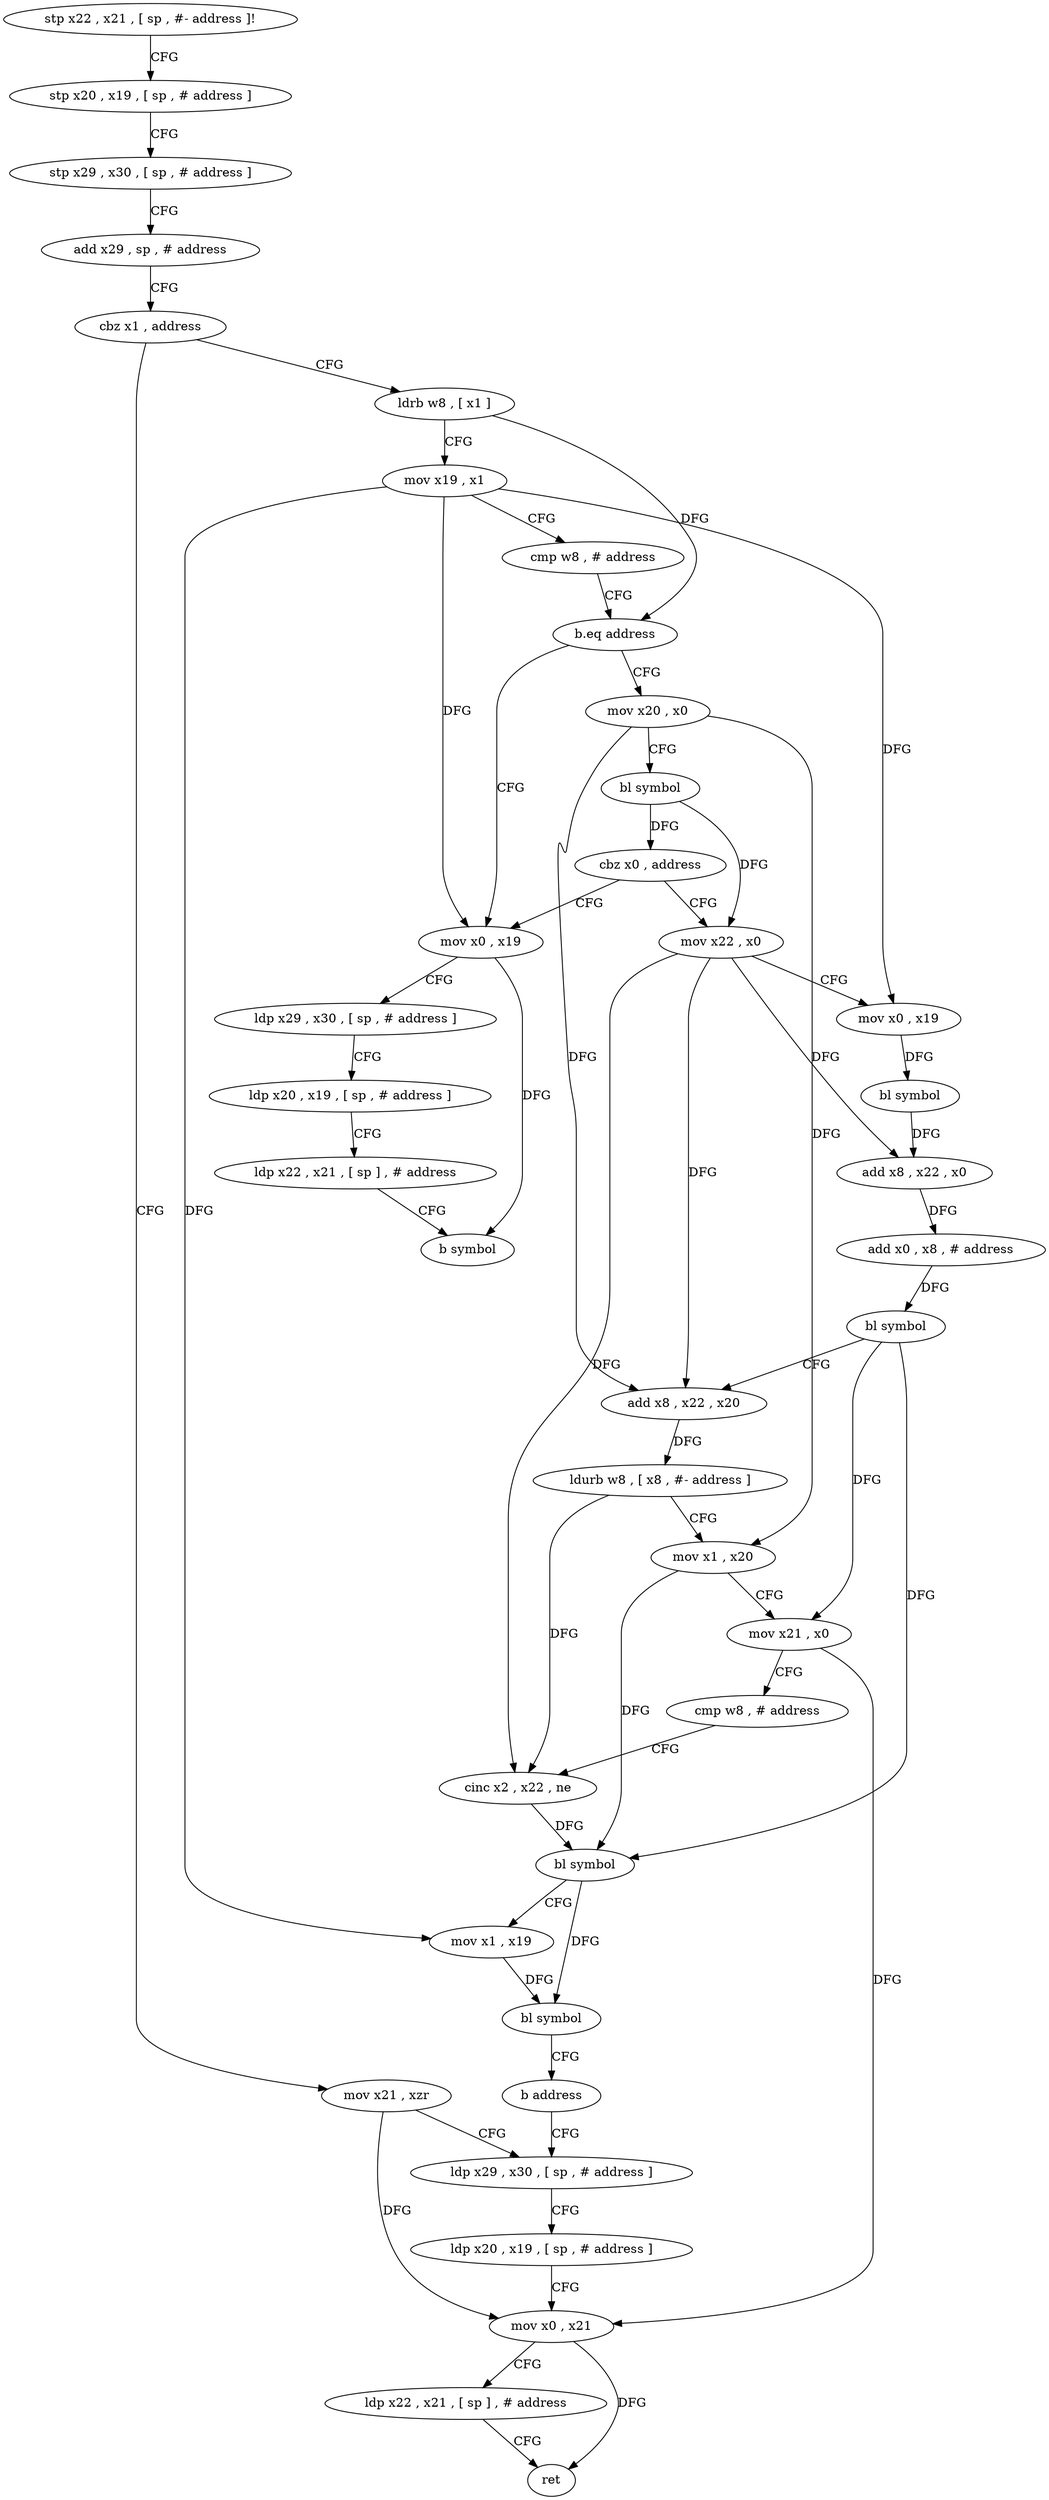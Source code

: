 digraph "func" {
"4224640" [label = "stp x22 , x21 , [ sp , #- address ]!" ]
"4224644" [label = "stp x20 , x19 , [ sp , # address ]" ]
"4224648" [label = "stp x29 , x30 , [ sp , # address ]" ]
"4224652" [label = "add x29 , sp , # address" ]
"4224656" [label = "cbz x1 , address" ]
"4224772" [label = "mov x21 , xzr" ]
"4224660" [label = "ldrb w8 , [ x1 ]" ]
"4224776" [label = "ldp x29 , x30 , [ sp , # address ]" ]
"4224664" [label = "mov x19 , x1" ]
"4224668" [label = "cmp w8 , # address" ]
"4224672" [label = "b.eq address" ]
"4224752" [label = "mov x0 , x19" ]
"4224676" [label = "mov x20 , x0" ]
"4224756" [label = "ldp x29 , x30 , [ sp , # address ]" ]
"4224760" [label = "ldp x20 , x19 , [ sp , # address ]" ]
"4224764" [label = "ldp x22 , x21 , [ sp ] , # address" ]
"4224768" [label = "b symbol" ]
"4224680" [label = "bl symbol" ]
"4224684" [label = "cbz x0 , address" ]
"4224688" [label = "mov x22 , x0" ]
"4224692" [label = "mov x0 , x19" ]
"4224696" [label = "bl symbol" ]
"4224700" [label = "add x8 , x22 , x0" ]
"4224704" [label = "add x0 , x8 , # address" ]
"4224708" [label = "bl symbol" ]
"4224712" [label = "add x8 , x22 , x20" ]
"4224716" [label = "ldurb w8 , [ x8 , #- address ]" ]
"4224720" [label = "mov x1 , x20" ]
"4224724" [label = "mov x21 , x0" ]
"4224728" [label = "cmp w8 , # address" ]
"4224732" [label = "cinc x2 , x22 , ne" ]
"4224736" [label = "bl symbol" ]
"4224740" [label = "mov x1 , x19" ]
"4224744" [label = "bl symbol" ]
"4224748" [label = "b address" ]
"4224780" [label = "ldp x20 , x19 , [ sp , # address ]" ]
"4224784" [label = "mov x0 , x21" ]
"4224788" [label = "ldp x22 , x21 , [ sp ] , # address" ]
"4224792" [label = "ret" ]
"4224640" -> "4224644" [ label = "CFG" ]
"4224644" -> "4224648" [ label = "CFG" ]
"4224648" -> "4224652" [ label = "CFG" ]
"4224652" -> "4224656" [ label = "CFG" ]
"4224656" -> "4224772" [ label = "CFG" ]
"4224656" -> "4224660" [ label = "CFG" ]
"4224772" -> "4224776" [ label = "CFG" ]
"4224772" -> "4224784" [ label = "DFG" ]
"4224660" -> "4224664" [ label = "CFG" ]
"4224660" -> "4224672" [ label = "DFG" ]
"4224776" -> "4224780" [ label = "CFG" ]
"4224664" -> "4224668" [ label = "CFG" ]
"4224664" -> "4224752" [ label = "DFG" ]
"4224664" -> "4224692" [ label = "DFG" ]
"4224664" -> "4224740" [ label = "DFG" ]
"4224668" -> "4224672" [ label = "CFG" ]
"4224672" -> "4224752" [ label = "CFG" ]
"4224672" -> "4224676" [ label = "CFG" ]
"4224752" -> "4224756" [ label = "CFG" ]
"4224752" -> "4224768" [ label = "DFG" ]
"4224676" -> "4224680" [ label = "CFG" ]
"4224676" -> "4224712" [ label = "DFG" ]
"4224676" -> "4224720" [ label = "DFG" ]
"4224756" -> "4224760" [ label = "CFG" ]
"4224760" -> "4224764" [ label = "CFG" ]
"4224764" -> "4224768" [ label = "CFG" ]
"4224680" -> "4224684" [ label = "DFG" ]
"4224680" -> "4224688" [ label = "DFG" ]
"4224684" -> "4224752" [ label = "CFG" ]
"4224684" -> "4224688" [ label = "CFG" ]
"4224688" -> "4224692" [ label = "CFG" ]
"4224688" -> "4224700" [ label = "DFG" ]
"4224688" -> "4224712" [ label = "DFG" ]
"4224688" -> "4224732" [ label = "DFG" ]
"4224692" -> "4224696" [ label = "DFG" ]
"4224696" -> "4224700" [ label = "DFG" ]
"4224700" -> "4224704" [ label = "DFG" ]
"4224704" -> "4224708" [ label = "DFG" ]
"4224708" -> "4224712" [ label = "CFG" ]
"4224708" -> "4224724" [ label = "DFG" ]
"4224708" -> "4224736" [ label = "DFG" ]
"4224712" -> "4224716" [ label = "DFG" ]
"4224716" -> "4224720" [ label = "CFG" ]
"4224716" -> "4224732" [ label = "DFG" ]
"4224720" -> "4224724" [ label = "CFG" ]
"4224720" -> "4224736" [ label = "DFG" ]
"4224724" -> "4224728" [ label = "CFG" ]
"4224724" -> "4224784" [ label = "DFG" ]
"4224728" -> "4224732" [ label = "CFG" ]
"4224732" -> "4224736" [ label = "DFG" ]
"4224736" -> "4224740" [ label = "CFG" ]
"4224736" -> "4224744" [ label = "DFG" ]
"4224740" -> "4224744" [ label = "DFG" ]
"4224744" -> "4224748" [ label = "CFG" ]
"4224748" -> "4224776" [ label = "CFG" ]
"4224780" -> "4224784" [ label = "CFG" ]
"4224784" -> "4224788" [ label = "CFG" ]
"4224784" -> "4224792" [ label = "DFG" ]
"4224788" -> "4224792" [ label = "CFG" ]
}
